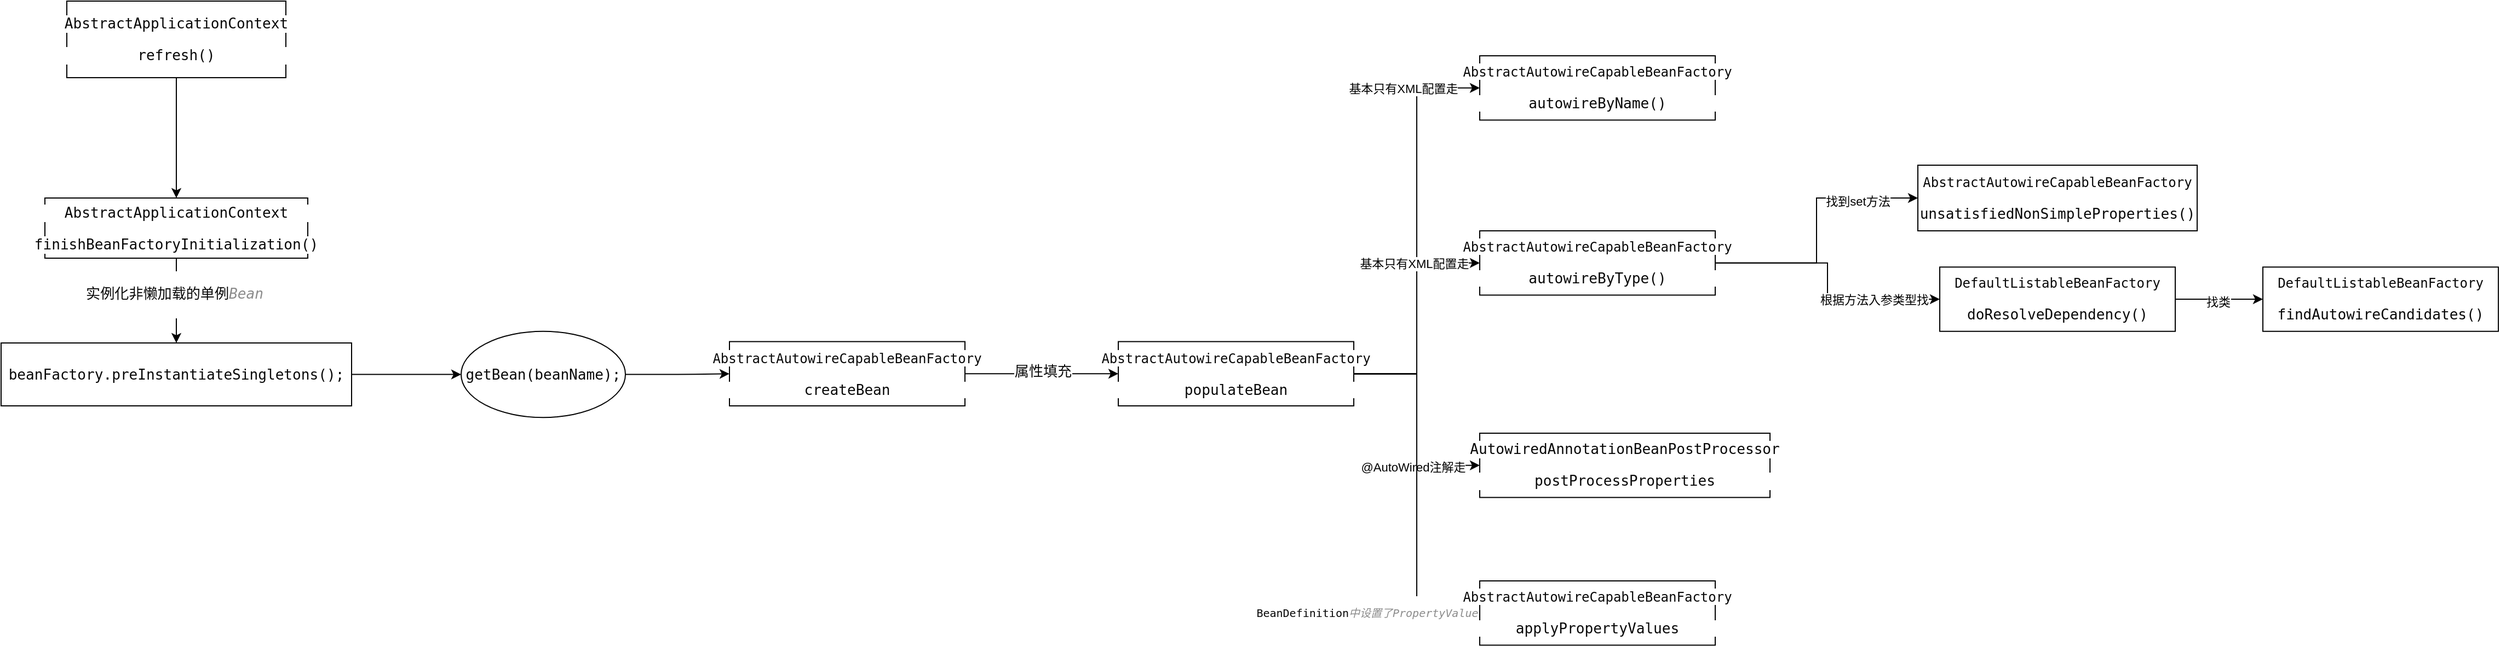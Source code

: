 <mxfile version="22.1.18" type="github">
  <diagram name="第 1 页" id="t-X-tSpNqa5irJSj03NE">
    <mxGraphModel dx="832" dy="447" grid="1" gridSize="10" guides="1" tooltips="1" connect="1" arrows="1" fold="1" page="1" pageScale="1" pageWidth="827" pageHeight="1169" math="0" shadow="0">
      <root>
        <mxCell id="0" />
        <mxCell id="1" parent="0" />
        <mxCell id="2HleCVqjv8virS_vFi-X-1" value="" style="edgeStyle=orthogonalEdgeStyle;rounded=0;orthogonalLoop=1;jettySize=auto;html=1;" edge="1" parent="1" source="2HleCVqjv8virS_vFi-X-2" target="2HleCVqjv8virS_vFi-X-5">
          <mxGeometry relative="1" as="geometry" />
        </mxCell>
        <mxCell id="2HleCVqjv8virS_vFi-X-2" value="&lt;pre style=&quot;background-color:#ffffff;color:#080808;font-family:&#39;JetBrains Mono&#39;,monospace;font-size:9.8pt;&quot;&gt;AbstractApplicationContext&lt;/pre&gt;&lt;pre style=&quot;background-color:#ffffff;color:#080808;font-family:&#39;JetBrains Mono&#39;,monospace;font-size:9.8pt;&quot;&gt;refresh()&lt;/pre&gt;" style="rounded=0;whiteSpace=wrap;html=1;" vertex="1" parent="1">
          <mxGeometry x="90" y="160" width="200" height="70" as="geometry" />
        </mxCell>
        <mxCell id="2HleCVqjv8virS_vFi-X-3" value="" style="edgeStyle=orthogonalEdgeStyle;rounded=0;orthogonalLoop=1;jettySize=auto;html=1;" edge="1" parent="1" source="2HleCVqjv8virS_vFi-X-5" target="2HleCVqjv8virS_vFi-X-7">
          <mxGeometry relative="1" as="geometry" />
        </mxCell>
        <mxCell id="2HleCVqjv8virS_vFi-X-4" value="&lt;pre style=&quot;color: rgb(8, 8, 8); font-family: &amp;quot;Courier New&amp;quot;, monospace; font-size: 9.8pt;&quot;&gt;实例化非懒加载的单例&lt;span style=&quot;color:#8c8c8c;font-style:italic;font-family:&#39;JetBrains Mono&#39;,monospace;&quot;&gt;Bean&lt;/span&gt;&lt;/pre&gt;" style="edgeLabel;html=1;align=center;verticalAlign=middle;resizable=0;points=[];" vertex="1" connectable="0" parent="2HleCVqjv8virS_vFi-X-3">
          <mxGeometry x="-0.148" y="-2" relative="1" as="geometry">
            <mxPoint as="offset" />
          </mxGeometry>
        </mxCell>
        <mxCell id="2HleCVqjv8virS_vFi-X-5" value="&lt;pre style=&quot;background-color:#ffffff;color:#080808;font-family:&#39;JetBrains Mono&#39;,monospace;font-size:9.8pt;&quot;&gt;&lt;pre style=&quot;border-color: var(--border-color); font-family: &amp;quot;JetBrains Mono&amp;quot;, monospace; font-size: 9.8pt;&quot;&gt;AbstractApplicationContext&lt;/pre&gt;&lt;/pre&gt;&lt;pre style=&quot;background-color:#ffffff;color:#080808;font-family:&#39;JetBrains Mono&#39;,monospace;font-size:9.8pt;&quot;&gt;finishBeanFactoryInitialization()&lt;/pre&gt;" style="whiteSpace=wrap;html=1;rounded=0;" vertex="1" parent="1">
          <mxGeometry x="70" y="340" width="240" height="55" as="geometry" />
        </mxCell>
        <mxCell id="2HleCVqjv8virS_vFi-X-6" value="" style="edgeStyle=orthogonalEdgeStyle;rounded=0;orthogonalLoop=1;jettySize=auto;html=1;" edge="1" parent="1" source="2HleCVqjv8virS_vFi-X-7" target="2HleCVqjv8virS_vFi-X-9">
          <mxGeometry relative="1" as="geometry" />
        </mxCell>
        <mxCell id="2HleCVqjv8virS_vFi-X-7" value="&lt;pre style=&quot;background-color:#ffffff;color:#080808;font-family:&#39;JetBrains Mono&#39;,monospace;font-size:9.8pt;&quot;&gt;beanFactory.preInstantiateSingletons();&lt;/pre&gt;" style="whiteSpace=wrap;html=1;rounded=0;" vertex="1" parent="1">
          <mxGeometry x="30" y="472.5" width="320" height="57.5" as="geometry" />
        </mxCell>
        <mxCell id="2HleCVqjv8virS_vFi-X-8" value="" style="edgeStyle=orthogonalEdgeStyle;rounded=0;orthogonalLoop=1;jettySize=auto;html=1;" edge="1" parent="1" source="2HleCVqjv8virS_vFi-X-9" target="2HleCVqjv8virS_vFi-X-10">
          <mxGeometry relative="1" as="geometry" />
        </mxCell>
        <mxCell id="2HleCVqjv8virS_vFi-X-9" value="&lt;pre style=&quot;background-color:#ffffff;color:#080808;font-family:&#39;JetBrains Mono&#39;,monospace;font-size:9.8pt;&quot;&gt;getBean(beanName);&lt;/pre&gt;" style="ellipse;whiteSpace=wrap;html=1;rounded=0;" vertex="1" parent="1">
          <mxGeometry x="450" y="461.88" width="150" height="78.75" as="geometry" />
        </mxCell>
        <mxCell id="2HleCVqjv8virS_vFi-X-12" value="" style="edgeStyle=orthogonalEdgeStyle;rounded=0;orthogonalLoop=1;jettySize=auto;html=1;" edge="1" parent="1" source="2HleCVqjv8virS_vFi-X-10" target="2HleCVqjv8virS_vFi-X-11">
          <mxGeometry relative="1" as="geometry" />
        </mxCell>
        <mxCell id="2HleCVqjv8virS_vFi-X-13" value="&lt;pre style=&quot;color: rgb(8, 8, 8); font-family: &amp;quot;Courier New&amp;quot;, monospace; font-size: 9.8pt;&quot;&gt;属性填充&lt;/pre&gt;" style="edgeLabel;html=1;align=center;verticalAlign=middle;resizable=0;points=[];" vertex="1" connectable="0" parent="2HleCVqjv8virS_vFi-X-12">
          <mxGeometry x="0.014" y="2" relative="1" as="geometry">
            <mxPoint as="offset" />
          </mxGeometry>
        </mxCell>
        <mxCell id="2HleCVqjv8virS_vFi-X-10" value="&lt;pre style=&quot;background-color: rgb(255, 255, 255);&quot;&gt;&lt;font face=&quot;JetBrains Mono, monospace&quot; color=&quot;#080808&quot;&gt;AbstractAutowireCapableBeanFactory&lt;span style=&quot;font-size: 9.8pt;&quot;&gt;&lt;br&gt;&lt;/span&gt;&lt;/font&gt;&lt;/pre&gt;&lt;pre style=&quot;background-color:#ffffff;color:#080808;font-family:&#39;JetBrains Mono&#39;,monospace;font-size:9.8pt;&quot;&gt;createBean&lt;/pre&gt;" style="rounded=0;whiteSpace=wrap;html=1;" vertex="1" parent="1">
          <mxGeometry x="695" y="471.26" width="215" height="58.75" as="geometry" />
        </mxCell>
        <mxCell id="2HleCVqjv8virS_vFi-X-15" value="" style="edgeStyle=orthogonalEdgeStyle;rounded=0;orthogonalLoop=1;jettySize=auto;html=1;entryX=0;entryY=0.5;entryDx=0;entryDy=0;" edge="1" parent="1" source="2HleCVqjv8virS_vFi-X-11" target="2HleCVqjv8virS_vFi-X-14">
          <mxGeometry relative="1" as="geometry" />
        </mxCell>
        <mxCell id="2HleCVqjv8virS_vFi-X-26" value="基本只有XML配置走" style="edgeLabel;html=1;align=center;verticalAlign=middle;resizable=0;points=[];" vertex="1" connectable="0" parent="2HleCVqjv8virS_vFi-X-15">
          <mxGeometry x="0.855" y="-1" relative="1" as="geometry">
            <mxPoint x="-43" y="-1" as="offset" />
          </mxGeometry>
        </mxCell>
        <mxCell id="2HleCVqjv8virS_vFi-X-17" value="" style="edgeStyle=orthogonalEdgeStyle;rounded=0;orthogonalLoop=1;jettySize=auto;html=1;entryX=0;entryY=0.5;entryDx=0;entryDy=0;" edge="1" parent="1" source="2HleCVqjv8virS_vFi-X-11" target="2HleCVqjv8virS_vFi-X-16">
          <mxGeometry relative="1" as="geometry" />
        </mxCell>
        <mxCell id="2HleCVqjv8virS_vFi-X-23" value="" style="edgeStyle=orthogonalEdgeStyle;rounded=0;orthogonalLoop=1;jettySize=auto;html=1;entryX=0;entryY=0.5;entryDx=0;entryDy=0;" edge="1" parent="1" source="2HleCVqjv8virS_vFi-X-11" target="2HleCVqjv8virS_vFi-X-20">
          <mxGeometry relative="1" as="geometry" />
        </mxCell>
        <mxCell id="2HleCVqjv8virS_vFi-X-28" value="@AutoWired注解走" style="edgeLabel;html=1;align=center;verticalAlign=middle;resizable=0;points=[];" vertex="1" connectable="0" parent="2HleCVqjv8virS_vFi-X-23">
          <mxGeometry x="0.587" y="-2" relative="1" as="geometry">
            <mxPoint x="-20" y="-1" as="offset" />
          </mxGeometry>
        </mxCell>
        <mxCell id="2HleCVqjv8virS_vFi-X-25" value="" style="edgeStyle=orthogonalEdgeStyle;rounded=0;orthogonalLoop=1;jettySize=auto;html=1;entryX=0;entryY=0.5;entryDx=0;entryDy=0;" edge="1" parent="1" source="2HleCVqjv8virS_vFi-X-11" target="2HleCVqjv8virS_vFi-X-24">
          <mxGeometry relative="1" as="geometry" />
        </mxCell>
        <mxCell id="2HleCVqjv8virS_vFi-X-29" value="&lt;pre style=&quot;color: rgb(8, 8, 8); font-family: &amp;quot;JetBrains Mono&amp;quot;, monospace; font-size: 10px;&quot;&gt;BeanDefinition&lt;span style=&quot;color:#8c8c8c;font-style:italic;font-family:&#39;Courier New&#39;,monospace;&quot;&gt;中设置了&lt;/span&gt;&lt;span style=&quot;color:#8c8c8c;font-style:italic;&quot;&gt;PropertyValues&lt;/span&gt;&lt;/pre&gt;" style="edgeLabel;html=1;align=center;verticalAlign=middle;resizable=0;points=[];" vertex="1" connectable="0" parent="2HleCVqjv8virS_vFi-X-25">
          <mxGeometry x="0.766" y="-2" relative="1" as="geometry">
            <mxPoint x="-61" y="-2" as="offset" />
          </mxGeometry>
        </mxCell>
        <mxCell id="2HleCVqjv8virS_vFi-X-11" value="&lt;pre style=&quot;background-color: rgb(255, 255, 255);&quot;&gt;&lt;font face=&quot;JetBrains Mono, monospace&quot; color=&quot;#080808&quot;&gt;AbstractAutowireCapableBeanFactory&lt;span style=&quot;font-size: 9.8pt;&quot;&gt;&lt;br&gt;&lt;/span&gt;&lt;/font&gt;&lt;/pre&gt;&lt;pre style=&quot;background-color:#ffffff;color:#080808;font-family:&#39;JetBrains Mono&#39;,monospace;font-size:9.8pt;&quot;&gt;&lt;pre style=&quot;font-family: &amp;quot;JetBrains Mono&amp;quot;, monospace; font-size: 9.8pt;&quot;&gt;populateBean&lt;/pre&gt;&lt;/pre&gt;" style="rounded=0;whiteSpace=wrap;html=1;" vertex="1" parent="1">
          <mxGeometry x="1050" y="471.26" width="215" height="58.75" as="geometry" />
        </mxCell>
        <mxCell id="2HleCVqjv8virS_vFi-X-14" value="&lt;pre style=&quot;background-color: rgb(255, 255, 255);&quot;&gt;&lt;font face=&quot;JetBrains Mono, monospace&quot; color=&quot;#080808&quot;&gt;AbstractAutowireCapableBeanFactory&lt;span style=&quot;font-size: 9.8pt;&quot;&gt;&lt;br&gt;&lt;/span&gt;&lt;/font&gt;&lt;/pre&gt;&lt;pre style=&quot;background-color:#ffffff;color:#080808;font-family:&#39;JetBrains Mono&#39;,monospace;font-size:9.8pt;&quot;&gt;&lt;pre style=&quot;font-family: &amp;quot;JetBrains Mono&amp;quot;, monospace; font-size: 9.8pt;&quot;&gt;autowireByName()&lt;/pre&gt;&lt;/pre&gt;" style="rounded=0;whiteSpace=wrap;html=1;" vertex="1" parent="1">
          <mxGeometry x="1380" y="210" width="215" height="58.75" as="geometry" />
        </mxCell>
        <mxCell id="2HleCVqjv8virS_vFi-X-31" value="" style="edgeStyle=orthogonalEdgeStyle;rounded=0;orthogonalLoop=1;jettySize=auto;html=1;" edge="1" parent="1" source="2HleCVqjv8virS_vFi-X-16" target="2HleCVqjv8virS_vFi-X-30">
          <mxGeometry relative="1" as="geometry" />
        </mxCell>
        <mxCell id="2HleCVqjv8virS_vFi-X-34" value="找到set方法" style="edgeLabel;html=1;align=center;verticalAlign=middle;resizable=0;points=[];" vertex="1" connectable="0" parent="2HleCVqjv8virS_vFi-X-31">
          <mxGeometry x="0.55" y="-3" relative="1" as="geometry">
            <mxPoint as="offset" />
          </mxGeometry>
        </mxCell>
        <mxCell id="2HleCVqjv8virS_vFi-X-33" value="" style="edgeStyle=orthogonalEdgeStyle;rounded=0;orthogonalLoop=1;jettySize=auto;html=1;" edge="1" parent="1" source="2HleCVqjv8virS_vFi-X-16" target="2HleCVqjv8virS_vFi-X-32">
          <mxGeometry relative="1" as="geometry" />
        </mxCell>
        <mxCell id="2HleCVqjv8virS_vFi-X-35" value="根据方法入参类型找" style="edgeLabel;html=1;align=center;verticalAlign=middle;resizable=0;points=[];" vertex="1" connectable="0" parent="2HleCVqjv8virS_vFi-X-33">
          <mxGeometry x="0.496" y="1" relative="1" as="geometry">
            <mxPoint y="1" as="offset" />
          </mxGeometry>
        </mxCell>
        <mxCell id="2HleCVqjv8virS_vFi-X-16" value="&lt;pre style=&quot;background-color: rgb(255, 255, 255);&quot;&gt;&lt;font face=&quot;JetBrains Mono, monospace&quot; color=&quot;#080808&quot;&gt;AbstractAutowireCapableBeanFactory&lt;span style=&quot;font-size: 9.8pt;&quot;&gt;&lt;br&gt;&lt;/span&gt;&lt;/font&gt;&lt;/pre&gt;&lt;pre style=&quot;background-color:#ffffff;color:#080808;font-family:&#39;JetBrains Mono&#39;,monospace;font-size:9.8pt;&quot;&gt;&lt;pre style=&quot;font-family: &amp;quot;JetBrains Mono&amp;quot;, monospace; font-size: 9.8pt;&quot;&gt;autowireByType()&lt;/pre&gt;&lt;/pre&gt;" style="rounded=0;whiteSpace=wrap;html=1;" vertex="1" parent="1">
          <mxGeometry x="1380" y="370" width="215" height="58.75" as="geometry" />
        </mxCell>
        <mxCell id="2HleCVqjv8virS_vFi-X-20" value="&lt;pre style=&quot;background-color: rgb(255, 255, 255);&quot;&gt;&lt;pre style=&quot;color: rgb(8, 8, 8); font-family: &amp;quot;JetBrains Mono&amp;quot;, monospace; font-size: 9.8pt;&quot;&gt;AutowiredAnnotationBeanPostProcessor&lt;/pre&gt;&lt;/pre&gt;&lt;pre style=&quot;background-color:#ffffff;color:#080808;font-family:&#39;JetBrains Mono&#39;,monospace;font-size:9.8pt;&quot;&gt;&lt;pre style=&quot;font-family: &amp;quot;JetBrains Mono&amp;quot;, monospace; font-size: 9.8pt;&quot;&gt;postProcessProperties&lt;/pre&gt;&lt;/pre&gt;" style="rounded=0;whiteSpace=wrap;html=1;" vertex="1" parent="1">
          <mxGeometry x="1380" y="555" width="265" height="58.74" as="geometry" />
        </mxCell>
        <mxCell id="2HleCVqjv8virS_vFi-X-24" value="&lt;pre style=&quot;background-color: rgb(255, 255, 255);&quot;&gt;&lt;font face=&quot;JetBrains Mono, monospace&quot; color=&quot;#080808&quot;&gt;AbstractAutowireCapableBeanFactory&lt;span style=&quot;font-size: 9.8pt;&quot;&gt;&lt;br&gt;&lt;/span&gt;&lt;/font&gt;&lt;/pre&gt;&lt;pre style=&quot;background-color:#ffffff;color:#080808;font-family:&#39;JetBrains Mono&#39;,monospace;font-size:9.8pt;&quot;&gt;&lt;pre style=&quot;font-family: &amp;quot;JetBrains Mono&amp;quot;, monospace; font-size: 9.8pt;&quot;&gt;applyPropertyValues&lt;/pre&gt;&lt;/pre&gt;" style="rounded=0;whiteSpace=wrap;html=1;" vertex="1" parent="1">
          <mxGeometry x="1380" y="690" width="215" height="58.75" as="geometry" />
        </mxCell>
        <mxCell id="2HleCVqjv8virS_vFi-X-27" value="基本只有XML配置走" style="edgeLabel;html=1;align=center;verticalAlign=middle;resizable=0;points=[];" vertex="1" connectable="0" parent="1">
          <mxGeometry x="1319.7" y="399.377" as="geometry" />
        </mxCell>
        <mxCell id="2HleCVqjv8virS_vFi-X-30" value="&lt;pre style=&quot;background-color: rgb(255, 255, 255);&quot;&gt;&lt;font face=&quot;JetBrains Mono, monospace&quot; color=&quot;#080808&quot;&gt;AbstractAutowireCapableBeanFactory&lt;span style=&quot;font-size: 9.8pt;&quot;&gt;&lt;br&gt;&lt;/span&gt;&lt;/font&gt;&lt;/pre&gt;&lt;pre style=&quot;background-color:#ffffff;color:#080808;font-family:&#39;JetBrains Mono&#39;,monospace;font-size:9.8pt;&quot;&gt;&lt;pre style=&quot;font-family: &amp;quot;JetBrains Mono&amp;quot;, monospace; font-size: 9.8pt;&quot;&gt;unsatisfiedNonSimpleProperties()&lt;/pre&gt;&lt;/pre&gt;" style="rounded=0;whiteSpace=wrap;html=1;" vertex="1" parent="1">
          <mxGeometry x="1780" y="310" width="255" height="60" as="geometry" />
        </mxCell>
        <mxCell id="2HleCVqjv8virS_vFi-X-37" value="" style="edgeStyle=orthogonalEdgeStyle;rounded=0;orthogonalLoop=1;jettySize=auto;html=1;" edge="1" parent="1" source="2HleCVqjv8virS_vFi-X-32" target="2HleCVqjv8virS_vFi-X-36">
          <mxGeometry relative="1" as="geometry" />
        </mxCell>
        <mxCell id="2HleCVqjv8virS_vFi-X-38" value="找类" style="edgeLabel;html=1;align=center;verticalAlign=middle;resizable=0;points=[];" vertex="1" connectable="0" parent="2HleCVqjv8virS_vFi-X-37">
          <mxGeometry x="-0.025" y="-2" relative="1" as="geometry">
            <mxPoint as="offset" />
          </mxGeometry>
        </mxCell>
        <mxCell id="2HleCVqjv8virS_vFi-X-32" value="&lt;pre style=&quot;background-color: rgb(255, 255, 255);&quot;&gt;&lt;font face=&quot;JetBrains Mono, monospace&quot; color=&quot;#080808&quot;&gt;DefaultListableBeanFactory&lt;br&gt;&lt;/font&gt;&lt;/pre&gt;&lt;pre style=&quot;background-color:#ffffff;color:#080808;font-family:&#39;JetBrains Mono&#39;,monospace;font-size:9.8pt;&quot;&gt;&lt;pre style=&quot;font-family: &amp;quot;JetBrains Mono&amp;quot;, monospace; font-size: 9.8pt;&quot;&gt;doResolveDependency()&lt;/pre&gt;&lt;/pre&gt;" style="rounded=0;whiteSpace=wrap;html=1;" vertex="1" parent="1">
          <mxGeometry x="1800" y="403.13" width="215" height="58.75" as="geometry" />
        </mxCell>
        <mxCell id="2HleCVqjv8virS_vFi-X-36" value="&lt;pre style=&quot;background-color: rgb(255, 255, 255);&quot;&gt;&lt;font face=&quot;JetBrains Mono, monospace&quot; color=&quot;#080808&quot;&gt;DefaultListableBeanFactory&lt;br&gt;&lt;/font&gt;&lt;/pre&gt;&lt;pre style=&quot;background-color:#ffffff;color:#080808;font-family:&#39;JetBrains Mono&#39;,monospace;font-size:9.8pt;&quot;&gt;&lt;pre style=&quot;font-family: &amp;quot;JetBrains Mono&amp;quot;, monospace; font-size: 9.8pt;&quot;&gt;findAutowireCandidates()&lt;/pre&gt;&lt;/pre&gt;" style="rounded=0;whiteSpace=wrap;html=1;" vertex="1" parent="1">
          <mxGeometry x="2095" y="403.13" width="215" height="58.75" as="geometry" />
        </mxCell>
      </root>
    </mxGraphModel>
  </diagram>
</mxfile>
